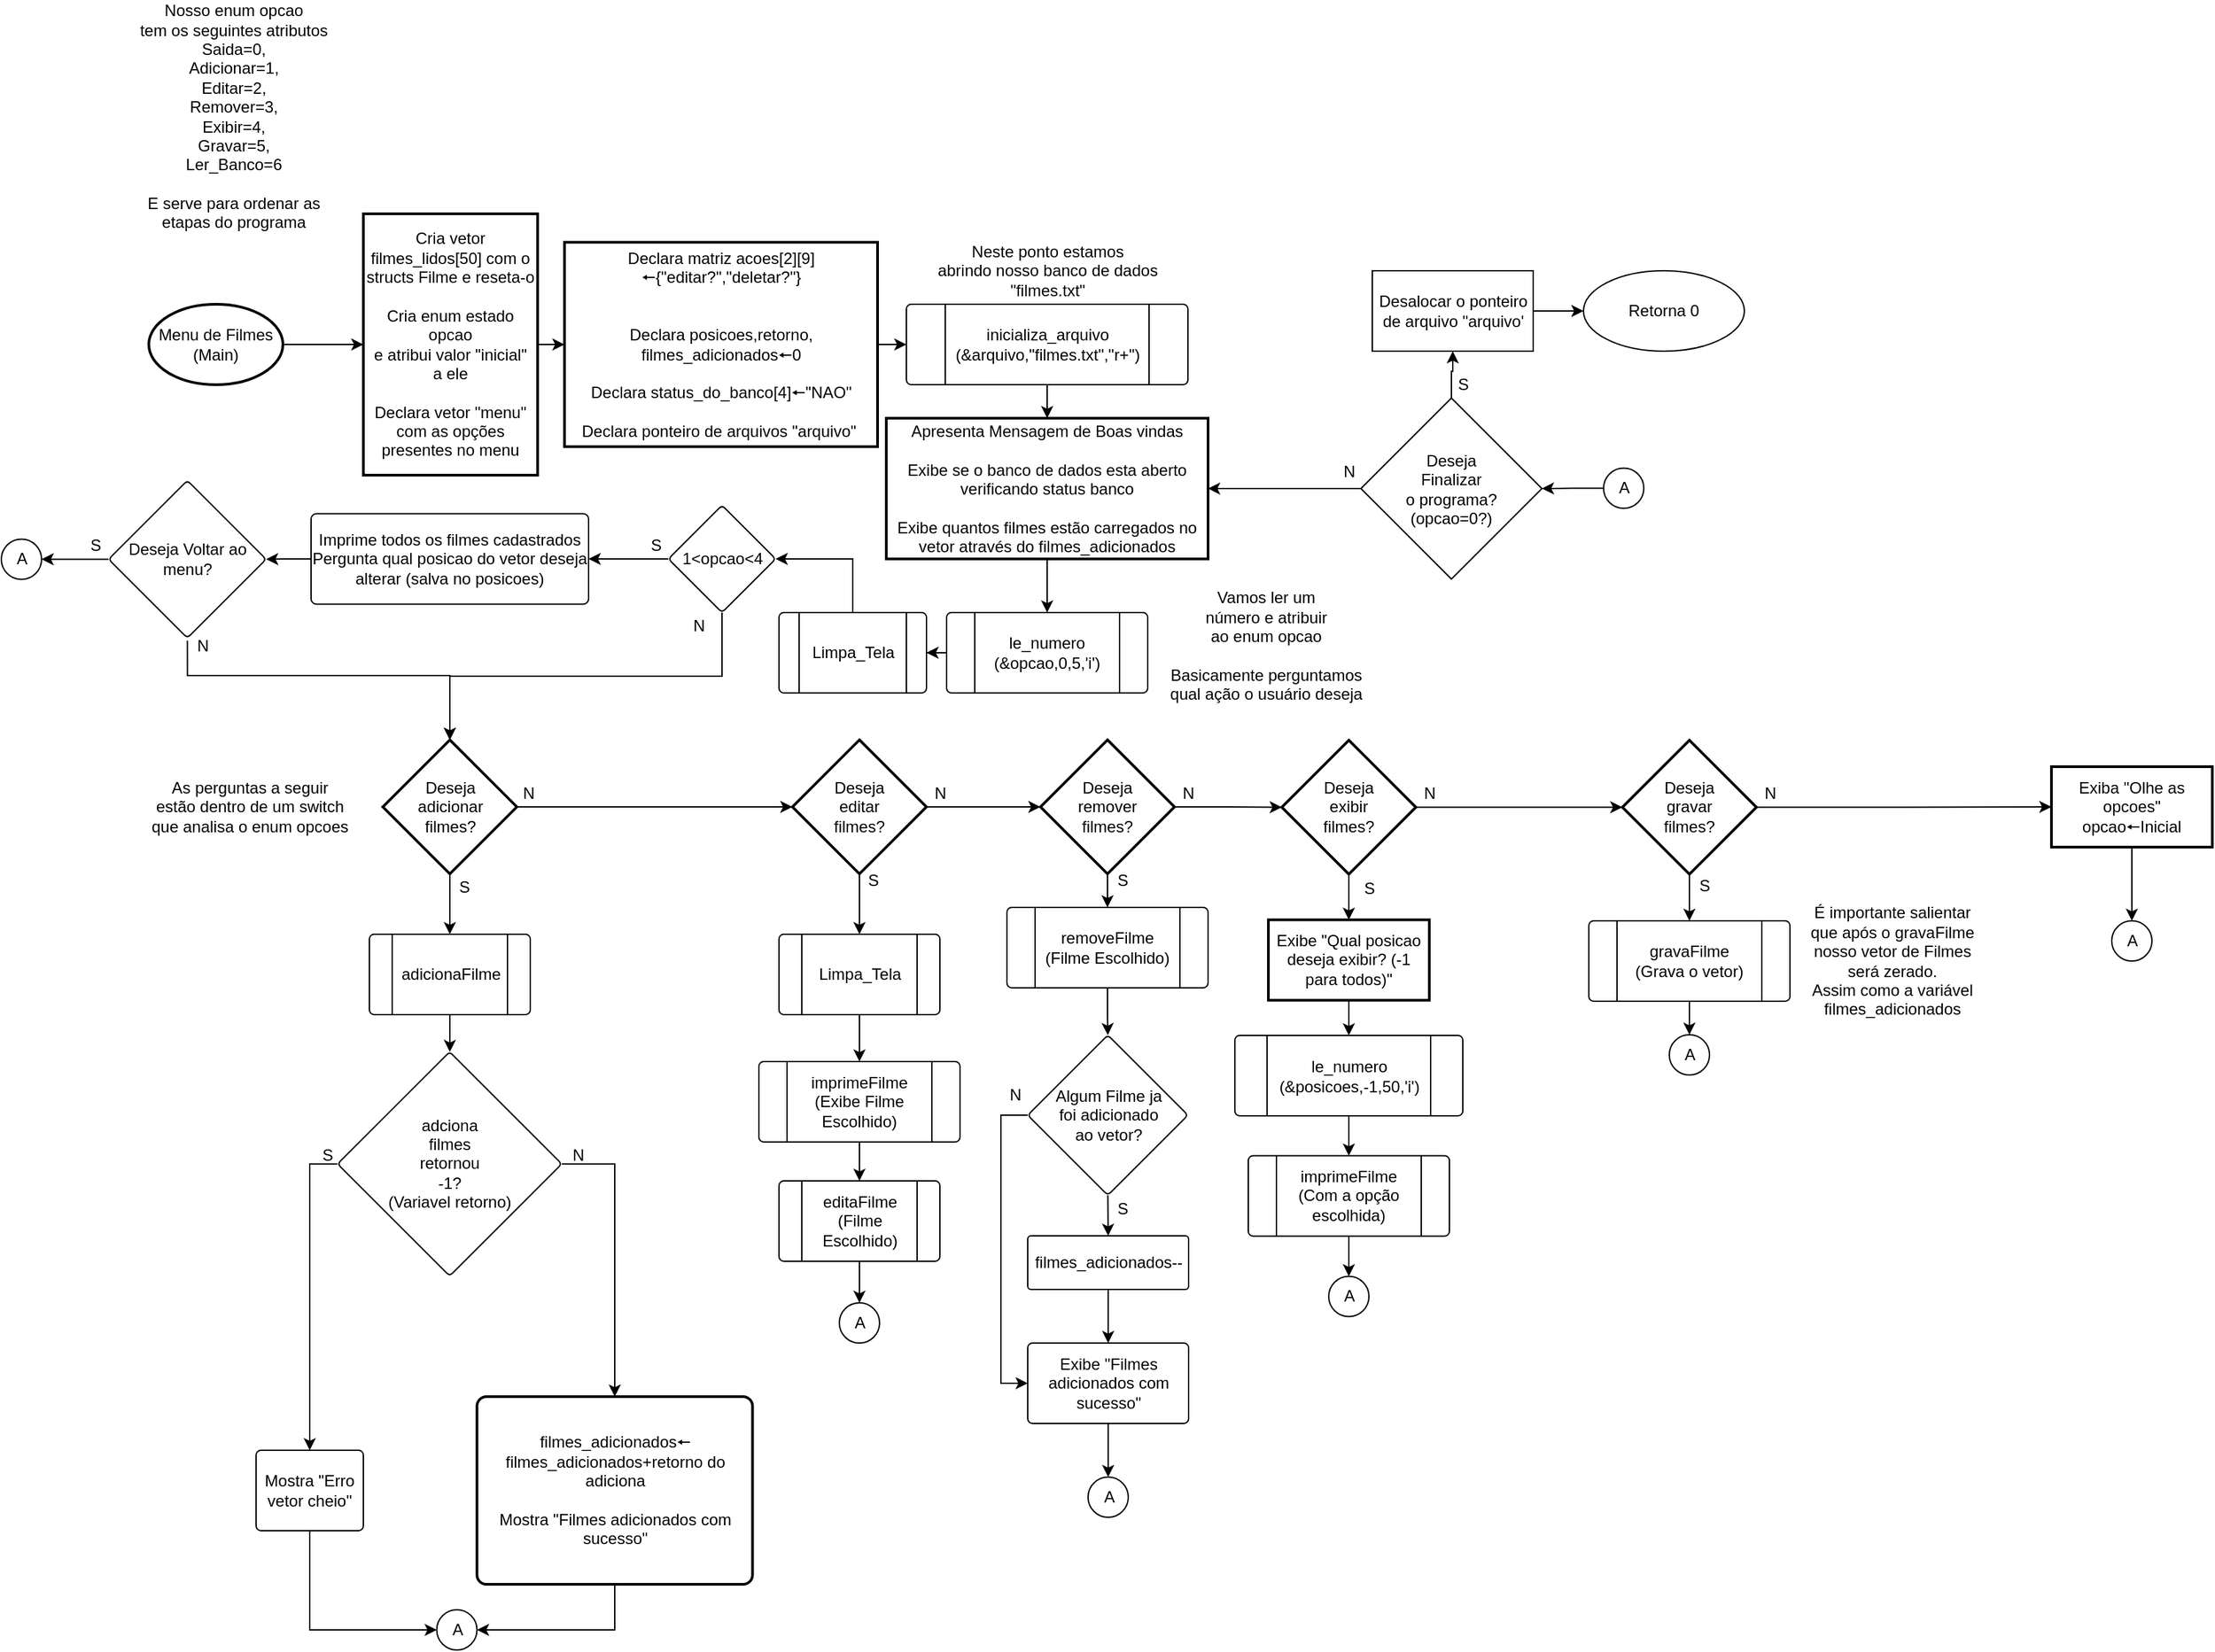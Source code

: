 <mxfile version="16.5.1" type="device"><diagram id="Ud6XmP46p4mkjTQLq35C" name="Página-1"><mxGraphModel dx="3091" dy="2091" grid="1" gridSize="10" guides="1" tooltips="1" connect="1" arrows="1" fold="1" page="1" pageScale="1" pageWidth="827" pageHeight="1169" math="0" shadow="0"><root><mxCell id="0"/><mxCell id="1" parent="0"/><mxCell id="E9pG4shymhDoh3PrT2Rx-2" value="" style="edgeStyle=orthogonalEdgeStyle;rounded=0;orthogonalLoop=1;jettySize=auto;html=1;" parent="1" source="AHd52NthcPXAeGz-p5AB-1" target="E9pG4shymhDoh3PrT2Rx-1" edge="1"><mxGeometry relative="1" as="geometry"/></mxCell><mxCell id="AHd52NthcPXAeGz-p5AB-1" value="Menu de Filmes&lt;br&gt;(Main)" style="strokeWidth=2;html=1;shape=mxgraph.flowchart.start_1;whiteSpace=wrap;" parent="1" vertex="1"><mxGeometry x="-810" y="95" width="100" height="60" as="geometry"/></mxCell><mxCell id="E9pG4shymhDoh3PrT2Rx-10" style="edgeStyle=orthogonalEdgeStyle;rounded=0;orthogonalLoop=1;jettySize=auto;html=1;exitX=0.5;exitY=1;exitDx=0;exitDy=0;entryX=0.5;entryY=0;entryDx=0;entryDy=0;" parent="1" source="AHd52NthcPXAeGz-p5AB-3" target="AHd52NthcPXAeGz-p5AB-107" edge="1"><mxGeometry relative="1" as="geometry"/></mxCell><mxCell id="AHd52NthcPXAeGz-p5AB-3" value="Apresenta Mensagem de Boas vindas&lt;br&gt;&lt;br&gt;Exibe se o banco de dados esta aberto verificando status banco&lt;br&gt;&lt;br&gt;Exibe quantos filmes estão carregados no vetor através do filmes_adicionados" style="whiteSpace=wrap;html=1;strokeWidth=2;" parent="1" vertex="1"><mxGeometry x="-260" y="180" width="240" height="105" as="geometry"/></mxCell><mxCell id="E9pG4shymhDoh3PrT2Rx-18" value="" style="edgeStyle=orthogonalEdgeStyle;rounded=0;orthogonalLoop=1;jettySize=auto;html=1;" parent="1" source="AHd52NthcPXAeGz-p5AB-107" target="E9pG4shymhDoh3PrT2Rx-17" edge="1"><mxGeometry relative="1" as="geometry"/></mxCell><mxCell id="AHd52NthcPXAeGz-p5AB-107" value="le_numero&lt;br&gt;(&amp;amp;opcao,0,5,'i')" style="verticalLabelPosition=middle;verticalAlign=middle;html=1;shape=process;whiteSpace=wrap;rounded=1;size=0.14;arcSize=6;labelPosition=center;align=center;" parent="1" vertex="1"><mxGeometry x="-215" y="325" width="150" height="60" as="geometry"/></mxCell><mxCell id="98pu4lD_lLk-Yy8EJaFT-3" style="edgeStyle=orthogonalEdgeStyle;rounded=0;orthogonalLoop=1;jettySize=auto;html=1;exitX=0.5;exitY=1;exitDx=0;exitDy=0;exitPerimeter=0;entryX=0.5;entryY=0;entryDx=0;entryDy=0;" parent="1" source="AHd52NthcPXAeGz-p5AB-115" target="98pu4lD_lLk-Yy8EJaFT-2" edge="1"><mxGeometry relative="1" as="geometry"/></mxCell><mxCell id="98pu4lD_lLk-Yy8EJaFT-22" value="" style="edgeStyle=orthogonalEdgeStyle;rounded=0;orthogonalLoop=1;jettySize=auto;html=1;" parent="1" source="AHd52NthcPXAeGz-p5AB-115" target="98pu4lD_lLk-Yy8EJaFT-21" edge="1"><mxGeometry relative="1" as="geometry"/></mxCell><mxCell id="AHd52NthcPXAeGz-p5AB-115" value="Deseja&lt;br&gt;adicionar&lt;br&gt;filmes?" style="strokeWidth=2;html=1;shape=mxgraph.flowchart.decision;whiteSpace=wrap;" parent="1" vertex="1"><mxGeometry x="-635.5" y="420" width="100" height="100" as="geometry"/></mxCell><mxCell id="98pu4lD_lLk-Yy8EJaFT-5" value="" style="edgeStyle=orthogonalEdgeStyle;rounded=0;orthogonalLoop=1;jettySize=auto;html=1;" parent="1" source="98pu4lD_lLk-Yy8EJaFT-2" target="98pu4lD_lLk-Yy8EJaFT-4" edge="1"><mxGeometry relative="1" as="geometry"/></mxCell><mxCell id="98pu4lD_lLk-Yy8EJaFT-2" value="adicionaFilme" style="verticalLabelPosition=middle;verticalAlign=middle;html=1;shape=process;whiteSpace=wrap;rounded=1;size=0.14;arcSize=6;labelPosition=center;align=center;" parent="1" vertex="1"><mxGeometry x="-645.5" y="565" width="120" height="60" as="geometry"/></mxCell><mxCell id="98pu4lD_lLk-Yy8EJaFT-24" style="edgeStyle=orthogonalEdgeStyle;rounded=0;orthogonalLoop=1;jettySize=auto;html=1;exitX=0;exitY=0.5;exitDx=0;exitDy=0;entryX=0.5;entryY=0;entryDx=0;entryDy=0;" parent="1" source="98pu4lD_lLk-Yy8EJaFT-4" target="98pu4lD_lLk-Yy8EJaFT-16" edge="1"><mxGeometry relative="1" as="geometry"/></mxCell><mxCell id="98pu4lD_lLk-Yy8EJaFT-25" style="edgeStyle=orthogonalEdgeStyle;rounded=0;orthogonalLoop=1;jettySize=auto;html=1;exitX=1;exitY=0.5;exitDx=0;exitDy=0;entryX=0.5;entryY=0;entryDx=0;entryDy=0;" parent="1" source="98pu4lD_lLk-Yy8EJaFT-4" target="98pu4lD_lLk-Yy8EJaFT-7" edge="1"><mxGeometry relative="1" as="geometry"/></mxCell><mxCell id="98pu4lD_lLk-Yy8EJaFT-4" value="adciona&lt;br&gt;filmes&lt;br&gt;retornou&lt;br&gt;-1? &lt;br&gt;(Variavel retorno)" style="rhombus;whiteSpace=wrap;html=1;rounded=1;arcSize=6;" parent="1" vertex="1"><mxGeometry x="-669.25" y="652.75" width="167.25" height="167.25" as="geometry"/></mxCell><mxCell id="98pu4lD_lLk-Yy8EJaFT-28" style="edgeStyle=orthogonalEdgeStyle;rounded=0;orthogonalLoop=1;jettySize=auto;html=1;exitX=0.5;exitY=1;exitDx=0;exitDy=0;entryX=1;entryY=0.5;entryDx=0;entryDy=0;entryPerimeter=0;" parent="1" source="98pu4lD_lLk-Yy8EJaFT-7" target="98pu4lD_lLk-Yy8EJaFT-19" edge="1"><mxGeometry relative="1" as="geometry"/></mxCell><mxCell id="98pu4lD_lLk-Yy8EJaFT-7" value="filmes_adicionados🠔&lt;br&gt;filmes_adicionados+retorno do adiciona&lt;br&gt;&lt;br&gt;Mostra &quot;Filmes adicionados com sucesso&quot;" style="rounded=1;whiteSpace=wrap;html=1;absoluteArcSize=1;arcSize=14;strokeWidth=2;" parent="1" vertex="1"><mxGeometry x="-565.25" y="910" width="205.5" height="140" as="geometry"/></mxCell><mxCell id="98pu4lD_lLk-Yy8EJaFT-14" value="N" style="text;html=1;align=center;verticalAlign=middle;resizable=0;points=[];autosize=1;strokeColor=none;fillColor=none;" parent="1" vertex="1"><mxGeometry x="-500" y="720" width="20" height="20" as="geometry"/></mxCell><mxCell id="98pu4lD_lLk-Yy8EJaFT-15" value="S" style="text;html=1;align=center;verticalAlign=middle;resizable=0;points=[];autosize=1;strokeColor=none;fillColor=none;" parent="1" vertex="1"><mxGeometry x="-585.5" y="520" width="20" height="20" as="geometry"/></mxCell><mxCell id="98pu4lD_lLk-Yy8EJaFT-27" style="edgeStyle=orthogonalEdgeStyle;rounded=0;orthogonalLoop=1;jettySize=auto;html=1;exitX=0.5;exitY=1;exitDx=0;exitDy=0;entryX=0;entryY=0.5;entryDx=0;entryDy=0;entryPerimeter=0;" parent="1" source="98pu4lD_lLk-Yy8EJaFT-16" target="98pu4lD_lLk-Yy8EJaFT-19" edge="1"><mxGeometry relative="1" as="geometry"/></mxCell><mxCell id="98pu4lD_lLk-Yy8EJaFT-16" value="Mostra &quot;Erro vetor cheio&quot;" style="whiteSpace=wrap;html=1;rounded=1;arcSize=6;" parent="1" vertex="1"><mxGeometry x="-730" y="950" width="80" height="60" as="geometry"/></mxCell><mxCell id="98pu4lD_lLk-Yy8EJaFT-19" value="A" style="verticalLabelPosition=middle;verticalAlign=middle;html=1;shape=mxgraph.flowchart.on-page_reference;labelPosition=center;align=center;" parent="1" vertex="1"><mxGeometry x="-595.25" y="1069" width="30" height="30" as="geometry"/></mxCell><mxCell id="98pu4lD_lLk-Yy8EJaFT-55" value="" style="edgeStyle=orthogonalEdgeStyle;rounded=0;orthogonalLoop=1;jettySize=auto;html=1;" parent="1" source="98pu4lD_lLk-Yy8EJaFT-21" target="98pu4lD_lLk-Yy8EJaFT-54" edge="1"><mxGeometry relative="1" as="geometry"/></mxCell><mxCell id="uqaO4iVLsbsrMHPiKh4o-12" style="edgeStyle=orthogonalEdgeStyle;rounded=0;orthogonalLoop=1;jettySize=auto;html=1;exitX=0.5;exitY=1;exitDx=0;exitDy=0;exitPerimeter=0;entryX=0.5;entryY=0;entryDx=0;entryDy=0;" parent="1" source="98pu4lD_lLk-Yy8EJaFT-21" target="uqaO4iVLsbsrMHPiKh4o-11" edge="1"><mxGeometry relative="1" as="geometry"/></mxCell><mxCell id="98pu4lD_lLk-Yy8EJaFT-21" value="Deseja&lt;br&gt;editar&lt;br&gt;filmes?" style="strokeWidth=2;html=1;shape=mxgraph.flowchart.decision;whiteSpace=wrap;" parent="1" vertex="1"><mxGeometry x="-330" y="420" width="100" height="100" as="geometry"/></mxCell><mxCell id="98pu4lD_lLk-Yy8EJaFT-23" value="N" style="text;html=1;align=center;verticalAlign=middle;resizable=0;points=[];autosize=1;strokeColor=none;fillColor=none;" parent="1" vertex="1"><mxGeometry x="-537.5" y="450" width="20" height="20" as="geometry"/></mxCell><mxCell id="98pu4lD_lLk-Yy8EJaFT-26" value="S" style="text;html=1;align=center;verticalAlign=middle;resizable=0;points=[];autosize=1;strokeColor=none;fillColor=none;" parent="1" vertex="1"><mxGeometry x="-687" y="720" width="20" height="20" as="geometry"/></mxCell><mxCell id="98pu4lD_lLk-Yy8EJaFT-31" value="S" style="text;html=1;align=center;verticalAlign=middle;resizable=0;points=[];autosize=1;strokeColor=none;fillColor=none;" parent="1" vertex="1"><mxGeometry x="-280" y="515" width="20" height="20" as="geometry"/></mxCell><mxCell id="98pu4lD_lLk-Yy8EJaFT-42" style="edgeStyle=orthogonalEdgeStyle;rounded=0;orthogonalLoop=1;jettySize=auto;html=1;exitX=0.5;exitY=1;exitDx=0;exitDy=0;entryX=0.5;entryY=0;entryDx=0;entryDy=0;" parent="1" source="98pu4lD_lLk-Yy8EJaFT-39" target="98pu4lD_lLk-Yy8EJaFT-41" edge="1"><mxGeometry relative="1" as="geometry"/></mxCell><mxCell id="98pu4lD_lLk-Yy8EJaFT-39" value="imprimeFilme&lt;br&gt;(Exibe Filme Escolhido)" style="verticalLabelPosition=middle;verticalAlign=middle;html=1;shape=process;whiteSpace=wrap;rounded=1;size=0.14;arcSize=6;labelPosition=center;align=center;" parent="1" vertex="1"><mxGeometry x="-355" y="660" width="150" height="60" as="geometry"/></mxCell><mxCell id="98pu4lD_lLk-Yy8EJaFT-44" style="edgeStyle=orthogonalEdgeStyle;rounded=0;orthogonalLoop=1;jettySize=auto;html=1;exitX=0.5;exitY=1;exitDx=0;exitDy=0;entryX=0.5;entryY=0;entryDx=0;entryDy=0;entryPerimeter=0;" parent="1" source="98pu4lD_lLk-Yy8EJaFT-41" target="98pu4lD_lLk-Yy8EJaFT-43" edge="1"><mxGeometry relative="1" as="geometry"/></mxCell><mxCell id="98pu4lD_lLk-Yy8EJaFT-41" value="editaFilme&lt;br&gt;(Filme Escolhido)" style="verticalLabelPosition=middle;verticalAlign=middle;html=1;shape=process;whiteSpace=wrap;rounded=1;size=0.14;arcSize=6;labelPosition=center;align=center;" parent="1" vertex="1"><mxGeometry x="-340" y="749" width="120" height="60" as="geometry"/></mxCell><mxCell id="98pu4lD_lLk-Yy8EJaFT-43" value="A" style="verticalLabelPosition=middle;verticalAlign=middle;html=1;shape=mxgraph.flowchart.on-page_reference;labelPosition=center;align=center;" parent="1" vertex="1"><mxGeometry x="-295" y="840" width="30" height="30" as="geometry"/></mxCell><mxCell id="98pu4lD_lLk-Yy8EJaFT-84" value="" style="edgeStyle=orthogonalEdgeStyle;rounded=0;orthogonalLoop=1;jettySize=auto;html=1;" parent="1" source="98pu4lD_lLk-Yy8EJaFT-54" target="98pu4lD_lLk-Yy8EJaFT-83" edge="1"><mxGeometry relative="1" as="geometry"/></mxCell><mxCell id="fxaLZQogi-Dg_vudFJuK-6" style="edgeStyle=orthogonalEdgeStyle;rounded=0;orthogonalLoop=1;jettySize=auto;html=1;exitX=0.5;exitY=1;exitDx=0;exitDy=0;exitPerimeter=0;entryX=0.5;entryY=0;entryDx=0;entryDy=0;" parent="1" source="98pu4lD_lLk-Yy8EJaFT-54" edge="1"><mxGeometry relative="1" as="geometry"><mxPoint x="-95" y="545" as="targetPoint"/></mxGeometry></mxCell><mxCell id="98pu4lD_lLk-Yy8EJaFT-54" value="Deseja&lt;br&gt;remover&lt;br&gt;filmes?" style="strokeWidth=2;html=1;shape=mxgraph.flowchart.decision;whiteSpace=wrap;" parent="1" vertex="1"><mxGeometry x="-145" y="420" width="100" height="100" as="geometry"/></mxCell><mxCell id="98pu4lD_lLk-Yy8EJaFT-56" value="N" style="text;html=1;align=center;verticalAlign=middle;resizable=0;points=[];autosize=1;strokeColor=none;fillColor=none;" parent="1" vertex="1"><mxGeometry x="-230.5" y="450" width="20" height="20" as="geometry"/></mxCell><mxCell id="98pu4lD_lLk-Yy8EJaFT-65" value="S" style="text;html=1;align=center;verticalAlign=middle;resizable=0;points=[];autosize=1;strokeColor=none;fillColor=none;" parent="1" vertex="1"><mxGeometry x="-94.5" y="515" width="20" height="20" as="geometry"/></mxCell><mxCell id="uqaO4iVLsbsrMHPiKh4o-15" value="" style="edgeStyle=orthogonalEdgeStyle;rounded=0;orthogonalLoop=1;jettySize=auto;html=1;" parent="1" source="98pu4lD_lLk-Yy8EJaFT-77" target="uqaO4iVLsbsrMHPiKh4o-14" edge="1"><mxGeometry relative="1" as="geometry"/></mxCell><mxCell id="98pu4lD_lLk-Yy8EJaFT-77" value="removeFilme&lt;br&gt;(Filme Escolhido)" style="verticalLabelPosition=middle;verticalAlign=middle;html=1;shape=process;whiteSpace=wrap;rounded=1;size=0.14;arcSize=6;labelPosition=center;align=center;" parent="1" vertex="1"><mxGeometry x="-170" y="545" width="150" height="60" as="geometry"/></mxCell><mxCell id="98pu4lD_lLk-Yy8EJaFT-81" value="A" style="verticalLabelPosition=middle;verticalAlign=middle;html=1;shape=mxgraph.flowchart.on-page_reference;labelPosition=center;align=center;" parent="1" vertex="1"><mxGeometry x="-109.5" y="970" width="30" height="30" as="geometry"/></mxCell><mxCell id="98pu4lD_lLk-Yy8EJaFT-105" value="" style="edgeStyle=orthogonalEdgeStyle;rounded=0;orthogonalLoop=1;jettySize=auto;html=1;" parent="1" source="98pu4lD_lLk-Yy8EJaFT-83" target="98pu4lD_lLk-Yy8EJaFT-104" edge="1"><mxGeometry relative="1" as="geometry"/></mxCell><mxCell id="uqaO4iVLsbsrMHPiKh4o-27" value="" style="edgeStyle=orthogonalEdgeStyle;rounded=0;orthogonalLoop=1;jettySize=auto;html=1;" parent="1" source="98pu4lD_lLk-Yy8EJaFT-83" target="uqaO4iVLsbsrMHPiKh4o-26" edge="1"><mxGeometry relative="1" as="geometry"/></mxCell><mxCell id="98pu4lD_lLk-Yy8EJaFT-83" value="Deseja&lt;br&gt;exibir&lt;br&gt;filmes?" style="strokeWidth=2;html=1;shape=mxgraph.flowchart.decision;whiteSpace=wrap;" parent="1" vertex="1"><mxGeometry x="35" y="420.25" width="100" height="100" as="geometry"/></mxCell><mxCell id="98pu4lD_lLk-Yy8EJaFT-85" value="N" style="text;html=1;align=center;verticalAlign=middle;resizable=0;points=[];autosize=1;strokeColor=none;fillColor=none;" parent="1" vertex="1"><mxGeometry x="-45" y="450" width="20" height="20" as="geometry"/></mxCell><mxCell id="uqaO4iVLsbsrMHPiKh4o-32" style="edgeStyle=orthogonalEdgeStyle;rounded=0;orthogonalLoop=1;jettySize=auto;html=1;exitX=0.5;exitY=1;exitDx=0;exitDy=0;entryX=0.5;entryY=0;entryDx=0;entryDy=0;entryPerimeter=0;" parent="1" source="98pu4lD_lLk-Yy8EJaFT-99" target="98pu4lD_lLk-Yy8EJaFT-101" edge="1"><mxGeometry relative="1" as="geometry"/></mxCell><mxCell id="98pu4lD_lLk-Yy8EJaFT-99" value="imprimeFilme&lt;br&gt;(Com a opção escolhida)" style="verticalLabelPosition=middle;verticalAlign=middle;html=1;shape=process;whiteSpace=wrap;rounded=1;size=0.14;arcSize=6;labelPosition=center;align=center;" parent="1" vertex="1"><mxGeometry x="10" y="730.25" width="150" height="60" as="geometry"/></mxCell><mxCell id="98pu4lD_lLk-Yy8EJaFT-101" value="A" style="verticalLabelPosition=middle;verticalAlign=middle;html=1;shape=mxgraph.flowchart.on-page_reference;labelPosition=center;align=center;" parent="1" vertex="1"><mxGeometry x="70" y="820.25" width="30" height="30" as="geometry"/></mxCell><mxCell id="98pu4lD_lLk-Yy8EJaFT-109" style="edgeStyle=orthogonalEdgeStyle;rounded=0;orthogonalLoop=1;jettySize=auto;html=1;exitX=0.5;exitY=1;exitDx=0;exitDy=0;exitPerimeter=0;entryX=0.5;entryY=0;entryDx=0;entryDy=0;" parent="1" source="98pu4lD_lLk-Yy8EJaFT-104" target="98pu4lD_lLk-Yy8EJaFT-107" edge="1"><mxGeometry relative="1" as="geometry"/></mxCell><mxCell id="98pu4lD_lLk-Yy8EJaFT-141" value="" style="edgeStyle=orthogonalEdgeStyle;rounded=0;orthogonalLoop=1;jettySize=auto;html=1;" parent="1" source="98pu4lD_lLk-Yy8EJaFT-104" target="98pu4lD_lLk-Yy8EJaFT-140" edge="1"><mxGeometry relative="1" as="geometry"/></mxCell><mxCell id="98pu4lD_lLk-Yy8EJaFT-104" value="Deseja&lt;br&gt;gravar&lt;br&gt;filmes?" style="strokeWidth=2;html=1;shape=mxgraph.flowchart.decision;whiteSpace=wrap;" parent="1" vertex="1"><mxGeometry x="289" y="420.25" width="100" height="100" as="geometry"/></mxCell><mxCell id="98pu4lD_lLk-Yy8EJaFT-106" value="N" style="text;html=1;align=center;verticalAlign=middle;resizable=0;points=[];autosize=1;strokeColor=none;fillColor=none;" parent="1" vertex="1"><mxGeometry x="135" y="450.25" width="20" height="20" as="geometry"/></mxCell><mxCell id="98pu4lD_lLk-Yy8EJaFT-113" style="edgeStyle=orthogonalEdgeStyle;rounded=0;orthogonalLoop=1;jettySize=auto;html=1;exitX=0.5;exitY=1;exitDx=0;exitDy=0;entryX=0.5;entryY=0;entryDx=0;entryDy=0;entryPerimeter=0;" parent="1" source="98pu4lD_lLk-Yy8EJaFT-107" target="98pu4lD_lLk-Yy8EJaFT-112" edge="1"><mxGeometry relative="1" as="geometry"/></mxCell><mxCell id="98pu4lD_lLk-Yy8EJaFT-107" value="gravaFilme&lt;br&gt;(Grava o vetor)" style="verticalLabelPosition=middle;verticalAlign=middle;html=1;shape=process;whiteSpace=wrap;rounded=1;size=0.14;arcSize=6;labelPosition=center;align=center;" parent="1" vertex="1"><mxGeometry x="264" y="555" width="150" height="60" as="geometry"/></mxCell><mxCell id="98pu4lD_lLk-Yy8EJaFT-110" value="S" style="text;html=1;align=center;verticalAlign=middle;resizable=0;points=[];autosize=1;strokeColor=none;fillColor=none;" parent="1" vertex="1"><mxGeometry x="340" y="519.25" width="20" height="20" as="geometry"/></mxCell><mxCell id="98pu4lD_lLk-Yy8EJaFT-112" value="A" style="verticalLabelPosition=middle;verticalAlign=middle;html=1;shape=mxgraph.flowchart.on-page_reference;labelPosition=center;align=center;" parent="1" vertex="1"><mxGeometry x="324" y="640" width="30" height="30" as="geometry"/></mxCell><mxCell id="98pu4lD_lLk-Yy8EJaFT-143" style="edgeStyle=orthogonalEdgeStyle;rounded=0;orthogonalLoop=1;jettySize=auto;html=1;exitX=0.5;exitY=1;exitDx=0;exitDy=0;entryX=0.5;entryY=0;entryDx=0;entryDy=0;entryPerimeter=0;" parent="1" source="98pu4lD_lLk-Yy8EJaFT-140" target="98pu4lD_lLk-Yy8EJaFT-142" edge="1"><mxGeometry relative="1" as="geometry"/></mxCell><mxCell id="98pu4lD_lLk-Yy8EJaFT-140" value="Exiba &quot;Olhe as opcoes&quot;&lt;br&gt;opcao🠔Inicial" style="whiteSpace=wrap;html=1;strokeWidth=2;" parent="1" vertex="1"><mxGeometry x="609" y="440" width="120" height="60" as="geometry"/></mxCell><mxCell id="98pu4lD_lLk-Yy8EJaFT-142" value="A" style="verticalLabelPosition=middle;verticalAlign=middle;html=1;shape=mxgraph.flowchart.on-page_reference;labelPosition=center;align=center;" parent="1" vertex="1"><mxGeometry x="654" y="555" width="30" height="30" as="geometry"/></mxCell><mxCell id="fxaLZQogi-Dg_vudFJuK-13" value="N" style="text;html=1;align=center;verticalAlign=middle;resizable=0;points=[];autosize=1;strokeColor=none;fillColor=none;" parent="1" vertex="1"><mxGeometry x="389" y="450.25" width="20" height="20" as="geometry"/></mxCell><mxCell id="E9pG4shymhDoh3PrT2Rx-5" value="" style="edgeStyle=orthogonalEdgeStyle;rounded=0;orthogonalLoop=1;jettySize=auto;html=1;" parent="1" source="E9pG4shymhDoh3PrT2Rx-1" target="E9pG4shymhDoh3PrT2Rx-4" edge="1"><mxGeometry relative="1" as="geometry"/></mxCell><mxCell id="E9pG4shymhDoh3PrT2Rx-1" value="&lt;span&gt;Cria vetor filmes_lidos[50] com o structs Filme e reseta-o&lt;/span&gt;&lt;br&gt;&lt;br&gt;&lt;span&gt;Cria enum estado opcao&lt;/span&gt;&lt;br&gt;&lt;span&gt;e atribui valor &quot;inicial&quot;&lt;/span&gt;&lt;br&gt;&lt;span&gt;a ele&lt;/span&gt;&lt;br&gt;&lt;br&gt;&lt;span&gt;Declara vetor &quot;menu&quot; com as opções presentes no menu&lt;/span&gt;" style="whiteSpace=wrap;html=1;strokeWidth=2;" parent="1" vertex="1"><mxGeometry x="-650" y="27.5" width="130" height="195" as="geometry"/></mxCell><mxCell id="E9pG4shymhDoh3PrT2Rx-3" value="Nosso enum opcao&lt;br&gt;tem os seguintes atributos&lt;br&gt;&lt;div&gt;Saida=0,&lt;/div&gt;&lt;div&gt;Adicionar=1,&lt;/div&gt;&lt;div&gt;Editar=2,&lt;/div&gt;&lt;div&gt;Remover=3,&lt;/div&gt;&lt;div&gt;Exibir=4,&lt;/div&gt;&lt;div&gt;Gravar=5,&lt;/div&gt;&lt;div&gt;Ler_Banco=6&lt;br&gt;&lt;br&gt;E serve para ordenar as &lt;br&gt;etapas do programa&lt;/div&gt;" style="text;html=1;align=center;verticalAlign=middle;resizable=0;points=[];autosize=1;strokeColor=none;fillColor=none;" parent="1" vertex="1"><mxGeometry x="-827" y="-130" width="160" height="170" as="geometry"/></mxCell><mxCell id="E9pG4shymhDoh3PrT2Rx-7" style="edgeStyle=orthogonalEdgeStyle;rounded=0;orthogonalLoop=1;jettySize=auto;html=1;exitX=1;exitY=0.5;exitDx=0;exitDy=0;entryX=0;entryY=0.5;entryDx=0;entryDy=0;" parent="1" source="E9pG4shymhDoh3PrT2Rx-4" target="E9pG4shymhDoh3PrT2Rx-6" edge="1"><mxGeometry relative="1" as="geometry"/></mxCell><mxCell id="E9pG4shymhDoh3PrT2Rx-4" value="Declara matriz acoes[2][9]&lt;br&gt;🠔{&quot;editar?&quot;,&quot;deletar?&quot;}&lt;br&gt;&lt;br&gt;&lt;br&gt;&lt;span&gt;Declara posicoes,retorno,&lt;br&gt;filmes_adicionados&lt;/span&gt;🠔0&lt;br&gt;&lt;br&gt;&lt;span&gt;Declara status_do_banco[4]&lt;/span&gt;🠔&lt;span&gt;&quot;NAO&quot;&lt;/span&gt;&lt;br&gt;&lt;br&gt;Declara ponteiro de arquivos &quot;arquivo&quot;&lt;span&gt;&amp;nbsp;&lt;/span&gt;" style="whiteSpace=wrap;html=1;strokeWidth=2;" parent="1" vertex="1"><mxGeometry x="-500" y="48.75" width="233.5" height="152.5" as="geometry"/></mxCell><mxCell id="E9pG4shymhDoh3PrT2Rx-8" style="edgeStyle=orthogonalEdgeStyle;rounded=0;orthogonalLoop=1;jettySize=auto;html=1;exitX=0.5;exitY=1;exitDx=0;exitDy=0;entryX=0.5;entryY=0;entryDx=0;entryDy=0;" parent="1" source="E9pG4shymhDoh3PrT2Rx-6" target="AHd52NthcPXAeGz-p5AB-3" edge="1"><mxGeometry relative="1" as="geometry"/></mxCell><mxCell id="E9pG4shymhDoh3PrT2Rx-6" value="inicializa_arquivo&lt;br&gt;(&amp;amp;arquivo,&quot;filmes.txt&quot;,&quot;r+&quot;)" style="verticalLabelPosition=middle;verticalAlign=middle;html=1;shape=process;whiteSpace=wrap;rounded=1;size=0.14;arcSize=6;labelPosition=center;align=center;" parent="1" vertex="1"><mxGeometry x="-245" y="95" width="210" height="60" as="geometry"/></mxCell><mxCell id="E9pG4shymhDoh3PrT2Rx-9" value="Neste ponto estamos &lt;br&gt;abrindo nosso banco de dados&lt;br&gt;&quot;filmes.txt&quot;" style="text;html=1;align=center;verticalAlign=middle;resizable=0;points=[];autosize=1;strokeColor=none;fillColor=none;" parent="1" vertex="1"><mxGeometry x="-230" y="45" width="180" height="50" as="geometry"/></mxCell><mxCell id="E9pG4shymhDoh3PrT2Rx-11" value="Vamos ler um&lt;br&gt;número e atribuir&lt;br&gt;ao enum opcao&lt;br&gt;&lt;br&gt;Basicamente perguntamos&lt;br&gt;qual ação o usuário deseja" style="text;html=1;align=center;verticalAlign=middle;resizable=0;points=[];autosize=1;strokeColor=none;fillColor=none;" parent="1" vertex="1"><mxGeometry x="-57.5" y="305" width="160" height="90" as="geometry"/></mxCell><mxCell id="E9pG4shymhDoh3PrT2Rx-20" style="edgeStyle=orthogonalEdgeStyle;rounded=0;orthogonalLoop=1;jettySize=auto;html=1;exitX=0;exitY=0.5;exitDx=0;exitDy=0;entryX=1;entryY=0.5;entryDx=0;entryDy=0;" parent="1" source="E9pG4shymhDoh3PrT2Rx-12" target="E9pG4shymhDoh3PrT2Rx-14" edge="1"><mxGeometry relative="1" as="geometry"/></mxCell><mxCell id="E9pG4shymhDoh3PrT2Rx-23" style="edgeStyle=orthogonalEdgeStyle;rounded=0;orthogonalLoop=1;jettySize=auto;html=1;exitX=0.5;exitY=1;exitDx=0;exitDy=0;entryX=0.5;entryY=0;entryDx=0;entryDy=0;entryPerimeter=0;" parent="1" source="E9pG4shymhDoh3PrT2Rx-12" target="AHd52NthcPXAeGz-p5AB-115" edge="1"><mxGeometry relative="1" as="geometry"/></mxCell><mxCell id="E9pG4shymhDoh3PrT2Rx-12" value="1&amp;lt;opcao&amp;lt;4" style="rhombus;whiteSpace=wrap;html=1;rounded=1;arcSize=6;" parent="1" vertex="1"><mxGeometry x="-422.5" y="245" width="80" height="80" as="geometry"/></mxCell><mxCell id="uqaO4iVLsbsrMHPiKh4o-3" value="" style="edgeStyle=orthogonalEdgeStyle;rounded=0;orthogonalLoop=1;jettySize=auto;html=1;" parent="1" source="E9pG4shymhDoh3PrT2Rx-14" target="uqaO4iVLsbsrMHPiKh4o-2" edge="1"><mxGeometry relative="1" as="geometry"/></mxCell><mxCell id="E9pG4shymhDoh3PrT2Rx-14" value="Imprime todos os filmes cadastrados&lt;br&gt;Pergunta qual posicao do vetor deseja alterar (salva no posicoes)" style="whiteSpace=wrap;html=1;rounded=1;arcSize=6;" parent="1" vertex="1"><mxGeometry x="-689" y="251.25" width="207" height="67.5" as="geometry"/></mxCell><mxCell id="E9pG4shymhDoh3PrT2Rx-19" style="edgeStyle=orthogonalEdgeStyle;rounded=0;orthogonalLoop=1;jettySize=auto;html=1;exitX=0.5;exitY=0;exitDx=0;exitDy=0;entryX=1;entryY=0.5;entryDx=0;entryDy=0;" parent="1" source="E9pG4shymhDoh3PrT2Rx-17" target="E9pG4shymhDoh3PrT2Rx-12" edge="1"><mxGeometry relative="1" as="geometry"/></mxCell><mxCell id="E9pG4shymhDoh3PrT2Rx-17" value="Limpa_Tela" style="verticalLabelPosition=middle;verticalAlign=middle;html=1;shape=process;whiteSpace=wrap;rounded=1;size=0.14;arcSize=6;labelPosition=center;align=center;" parent="1" vertex="1"><mxGeometry x="-340" y="325" width="110" height="60" as="geometry"/></mxCell><mxCell id="E9pG4shymhDoh3PrT2Rx-21" value="S" style="text;html=1;align=center;verticalAlign=middle;resizable=0;points=[];autosize=1;strokeColor=none;fillColor=none;" parent="1" vertex="1"><mxGeometry x="-442.5" y="265" width="20" height="20" as="geometry"/></mxCell><mxCell id="E9pG4shymhDoh3PrT2Rx-24" value="N" style="text;html=1;align=center;verticalAlign=middle;resizable=0;points=[];autosize=1;strokeColor=none;fillColor=none;" parent="1" vertex="1"><mxGeometry x="-410" y="325" width="20" height="20" as="geometry"/></mxCell><mxCell id="E9pG4shymhDoh3PrT2Rx-25" value="As perguntas a seguir&lt;br&gt;estão dentro de um switch&lt;br&gt;que analisa o enum opcoes" style="text;html=1;align=center;verticalAlign=middle;resizable=0;points=[];autosize=1;strokeColor=none;fillColor=none;" parent="1" vertex="1"><mxGeometry x="-815.5" y="445" width="160" height="50" as="geometry"/></mxCell><mxCell id="uqaO4iVLsbsrMHPiKh4o-4" style="edgeStyle=orthogonalEdgeStyle;rounded=0;orthogonalLoop=1;jettySize=auto;html=1;exitX=0.5;exitY=1;exitDx=0;exitDy=0;entryX=0.5;entryY=0;entryDx=0;entryDy=0;entryPerimeter=0;" parent="1" edge="1"><mxGeometry relative="1" as="geometry"><mxPoint x="-781.25" y="346.0" as="sourcePoint"/><mxPoint x="-585.5" y="420" as="targetPoint"/><Array as="points"><mxPoint x="-781" y="372"/><mxPoint x="-585" y="372"/></Array></mxGeometry></mxCell><mxCell id="uqaO4iVLsbsrMHPiKh4o-9" style="edgeStyle=orthogonalEdgeStyle;rounded=0;orthogonalLoop=1;jettySize=auto;html=1;exitX=0;exitY=0.5;exitDx=0;exitDy=0;entryX=1;entryY=0.5;entryDx=0;entryDy=0;entryPerimeter=0;" parent="1" source="uqaO4iVLsbsrMHPiKh4o-2" target="uqaO4iVLsbsrMHPiKh4o-8" edge="1"><mxGeometry relative="1" as="geometry"/></mxCell><mxCell id="uqaO4iVLsbsrMHPiKh4o-2" value="Deseja Voltar ao menu?" style="rhombus;whiteSpace=wrap;html=1;rounded=1;arcSize=6;" parent="1" vertex="1"><mxGeometry x="-840" y="226.5" width="117.5" height="117.5" as="geometry"/></mxCell><mxCell id="uqaO4iVLsbsrMHPiKh4o-5" value="N" style="text;html=1;align=center;verticalAlign=middle;resizable=0;points=[];autosize=1;strokeColor=none;fillColor=none;" parent="1" vertex="1"><mxGeometry x="-780" y="340" width="20" height="20" as="geometry"/></mxCell><mxCell id="mkdBR2V1JS75_sIh16wS-3" value="" style="edgeStyle=orthogonalEdgeStyle;rounded=0;orthogonalLoop=1;jettySize=auto;html=1;" parent="1" source="uqaO4iVLsbsrMHPiKh4o-6" target="mkdBR2V1JS75_sIh16wS-2" edge="1"><mxGeometry relative="1" as="geometry"/></mxCell><mxCell id="uqaO4iVLsbsrMHPiKh4o-6" value="A" style="verticalLabelPosition=middle;verticalAlign=middle;html=1;shape=mxgraph.flowchart.on-page_reference;labelPosition=center;align=center;" parent="1" vertex="1"><mxGeometry x="275" y="217.25" width="30" height="30" as="geometry"/></mxCell><mxCell id="uqaO4iVLsbsrMHPiKh4o-8" value="A" style="verticalLabelPosition=middle;verticalAlign=middle;html=1;shape=mxgraph.flowchart.on-page_reference;labelPosition=center;align=center;" parent="1" vertex="1"><mxGeometry x="-920" y="270.25" width="30" height="30" as="geometry"/></mxCell><mxCell id="uqaO4iVLsbsrMHPiKh4o-10" value="S" style="text;html=1;align=center;verticalAlign=middle;resizable=0;points=[];autosize=1;strokeColor=none;fillColor=none;" parent="1" vertex="1"><mxGeometry x="-860" y="265" width="20" height="20" as="geometry"/></mxCell><mxCell id="uqaO4iVLsbsrMHPiKh4o-13" style="edgeStyle=orthogonalEdgeStyle;rounded=0;orthogonalLoop=1;jettySize=auto;html=1;exitX=0.5;exitY=1;exitDx=0;exitDy=0;entryX=0.5;entryY=0;entryDx=0;entryDy=0;" parent="1" source="uqaO4iVLsbsrMHPiKh4o-11" target="98pu4lD_lLk-Yy8EJaFT-39" edge="1"><mxGeometry relative="1" as="geometry"/></mxCell><mxCell id="uqaO4iVLsbsrMHPiKh4o-11" value="Limpa_Tela" style="verticalLabelPosition=middle;verticalAlign=middle;html=1;shape=process;whiteSpace=wrap;rounded=1;size=0.14;arcSize=6;labelPosition=center;align=center;" parent="1" vertex="1"><mxGeometry x="-340" y="565" width="120" height="60" as="geometry"/></mxCell><mxCell id="uqaO4iVLsbsrMHPiKh4o-19" style="edgeStyle=orthogonalEdgeStyle;rounded=0;orthogonalLoop=1;jettySize=auto;html=1;exitX=0.5;exitY=1;exitDx=0;exitDy=0;entryX=0.5;entryY=0;entryDx=0;entryDy=0;" parent="1" source="uqaO4iVLsbsrMHPiKh4o-14" target="uqaO4iVLsbsrMHPiKh4o-16" edge="1"><mxGeometry relative="1" as="geometry"/></mxCell><mxCell id="uqaO4iVLsbsrMHPiKh4o-24" style="edgeStyle=orthogonalEdgeStyle;rounded=0;orthogonalLoop=1;jettySize=auto;html=1;exitX=0;exitY=0.5;exitDx=0;exitDy=0;entryX=0;entryY=0.5;entryDx=0;entryDy=0;" parent="1" source="uqaO4iVLsbsrMHPiKh4o-14" target="uqaO4iVLsbsrMHPiKh4o-21" edge="1"><mxGeometry relative="1" as="geometry"/></mxCell><mxCell id="uqaO4iVLsbsrMHPiKh4o-14" value="Algum Filme ja &lt;br&gt;foi adicionado &lt;br&gt;ao vetor?" style="rhombus;whiteSpace=wrap;html=1;rounded=1;arcSize=6;" parent="1" vertex="1"><mxGeometry x="-154.5" y="640.25" width="119.5" height="119.5" as="geometry"/></mxCell><mxCell id="uqaO4iVLsbsrMHPiKh4o-22" value="" style="edgeStyle=orthogonalEdgeStyle;rounded=0;orthogonalLoop=1;jettySize=auto;html=1;" parent="1" source="uqaO4iVLsbsrMHPiKh4o-16" target="uqaO4iVLsbsrMHPiKh4o-21" edge="1"><mxGeometry relative="1" as="geometry"/></mxCell><mxCell id="uqaO4iVLsbsrMHPiKh4o-16" value="filmes_adicionados--" style="whiteSpace=wrap;html=1;rounded=1;arcSize=6;" parent="1" vertex="1"><mxGeometry x="-154.5" y="790" width="120" height="40" as="geometry"/></mxCell><mxCell id="uqaO4iVLsbsrMHPiKh4o-20" value="S" style="text;html=1;align=center;verticalAlign=middle;resizable=0;points=[];autosize=1;strokeColor=none;fillColor=none;" parent="1" vertex="1"><mxGeometry x="-94.5" y="759.75" width="20" height="20" as="geometry"/></mxCell><mxCell id="uqaO4iVLsbsrMHPiKh4o-23" style="edgeStyle=orthogonalEdgeStyle;rounded=0;orthogonalLoop=1;jettySize=auto;html=1;exitX=0.5;exitY=1;exitDx=0;exitDy=0;entryX=0.5;entryY=0;entryDx=0;entryDy=0;entryPerimeter=0;" parent="1" source="uqaO4iVLsbsrMHPiKh4o-21" target="98pu4lD_lLk-Yy8EJaFT-81" edge="1"><mxGeometry relative="1" as="geometry"/></mxCell><mxCell id="uqaO4iVLsbsrMHPiKh4o-21" value="Exibe &quot;Filmes adicionados com sucesso&quot;" style="whiteSpace=wrap;html=1;rounded=1;arcSize=6;" parent="1" vertex="1"><mxGeometry x="-154.5" y="870" width="120" height="60" as="geometry"/></mxCell><mxCell id="uqaO4iVLsbsrMHPiKh4o-25" value="N" style="text;html=1;align=center;verticalAlign=middle;resizable=0;points=[];autosize=1;strokeColor=none;fillColor=none;" parent="1" vertex="1"><mxGeometry x="-174.5" y="675" width="20" height="20" as="geometry"/></mxCell><mxCell id="uqaO4iVLsbsrMHPiKh4o-30" style="edgeStyle=orthogonalEdgeStyle;rounded=0;orthogonalLoop=1;jettySize=auto;html=1;exitX=0.5;exitY=1;exitDx=0;exitDy=0;entryX=0.5;entryY=0;entryDx=0;entryDy=0;" parent="1" source="uqaO4iVLsbsrMHPiKh4o-26" target="uqaO4iVLsbsrMHPiKh4o-29" edge="1"><mxGeometry relative="1" as="geometry"/></mxCell><mxCell id="uqaO4iVLsbsrMHPiKh4o-26" value="Exibe &quot;Qual posicao deseja exibir? (-1 para todos)&quot;" style="whiteSpace=wrap;html=1;strokeWidth=2;" parent="1" vertex="1"><mxGeometry x="25" y="554.25" width="120" height="60" as="geometry"/></mxCell><mxCell id="uqaO4iVLsbsrMHPiKh4o-31" style="edgeStyle=orthogonalEdgeStyle;rounded=0;orthogonalLoop=1;jettySize=auto;html=1;exitX=0.5;exitY=1;exitDx=0;exitDy=0;entryX=0.5;entryY=0;entryDx=0;entryDy=0;" parent="1" source="uqaO4iVLsbsrMHPiKh4o-29" target="98pu4lD_lLk-Yy8EJaFT-99" edge="1"><mxGeometry relative="1" as="geometry"/></mxCell><mxCell id="uqaO4iVLsbsrMHPiKh4o-29" value="le_numero&lt;br&gt;(&amp;amp;posicoes,-1,50,'i')" style="verticalLabelPosition=middle;verticalAlign=middle;html=1;shape=process;whiteSpace=wrap;rounded=1;size=0.14;arcSize=6;labelPosition=center;align=center;" parent="1" vertex="1"><mxGeometry y="640.5" width="170" height="60" as="geometry"/></mxCell><mxCell id="uqaO4iVLsbsrMHPiKh4o-33" value="S" style="text;html=1;align=center;verticalAlign=middle;resizable=0;points=[];autosize=1;strokeColor=none;fillColor=none;" parent="1" vertex="1"><mxGeometry x="90" y="520.5" width="20" height="20" as="geometry"/></mxCell><mxCell id="mkdBR2V1JS75_sIh16wS-1" value="É importante salientar&lt;br&gt;que após o gravaFilme&lt;br&gt;nosso vetor de Filmes&lt;br&gt;será zerado.&lt;br&gt;Assim como a variável&lt;br&gt;filmes_adicionados" style="text;html=1;align=center;verticalAlign=middle;resizable=0;points=[];autosize=1;strokeColor=none;fillColor=none;" parent="1" vertex="1"><mxGeometry x="420" y="540" width="140" height="90" as="geometry"/></mxCell><mxCell id="mkdBR2V1JS75_sIh16wS-5" style="edgeStyle=orthogonalEdgeStyle;rounded=0;orthogonalLoop=1;jettySize=auto;html=1;exitX=0;exitY=0.5;exitDx=0;exitDy=0;entryX=1;entryY=0.5;entryDx=0;entryDy=0;" parent="1" source="mkdBR2V1JS75_sIh16wS-2" target="AHd52NthcPXAeGz-p5AB-3" edge="1"><mxGeometry relative="1" as="geometry"/></mxCell><mxCell id="mkdBR2V1JS75_sIh16wS-8" value="" style="edgeStyle=orthogonalEdgeStyle;rounded=0;orthogonalLoop=1;jettySize=auto;html=1;" parent="1" source="mkdBR2V1JS75_sIh16wS-2" target="mkdBR2V1JS75_sIh16wS-7" edge="1"><mxGeometry relative="1" as="geometry"/></mxCell><mxCell id="mkdBR2V1JS75_sIh16wS-2" value="Deseja&lt;br&gt;Finalizar&lt;br&gt;o programa?&lt;br&gt;(opcao=0?)" style="rhombus;whiteSpace=wrap;html=1;" parent="1" vertex="1"><mxGeometry x="94" y="165" width="135" height="135" as="geometry"/></mxCell><mxCell id="mkdBR2V1JS75_sIh16wS-6" value="N" style="text;html=1;align=center;verticalAlign=middle;resizable=0;points=[];autosize=1;strokeColor=none;fillColor=none;" parent="1" vertex="1"><mxGeometry x="75" y="210" width="20" height="20" as="geometry"/></mxCell><mxCell id="mkdBR2V1JS75_sIh16wS-10" value="" style="edgeStyle=orthogonalEdgeStyle;rounded=0;orthogonalLoop=1;jettySize=auto;html=1;" parent="1" source="mkdBR2V1JS75_sIh16wS-7" target="mkdBR2V1JS75_sIh16wS-9" edge="1"><mxGeometry relative="1" as="geometry"/></mxCell><mxCell id="mkdBR2V1JS75_sIh16wS-7" value="Desalocar o ponteiro de arquivo &quot;arquivo'" style="whiteSpace=wrap;html=1;" parent="1" vertex="1"><mxGeometry x="102.5" y="70" width="120" height="60" as="geometry"/></mxCell><mxCell id="mkdBR2V1JS75_sIh16wS-9" value="Retorna 0" style="ellipse;whiteSpace=wrap;html=1;" parent="1" vertex="1"><mxGeometry x="260" y="70" width="120" height="60" as="geometry"/></mxCell><mxCell id="mkdBR2V1JS75_sIh16wS-11" value="S" style="text;html=1;align=center;verticalAlign=middle;resizable=0;points=[];autosize=1;strokeColor=none;fillColor=none;" parent="1" vertex="1"><mxGeometry x="160" y="145" width="20" height="20" as="geometry"/></mxCell></root></mxGraphModel></diagram></mxfile>